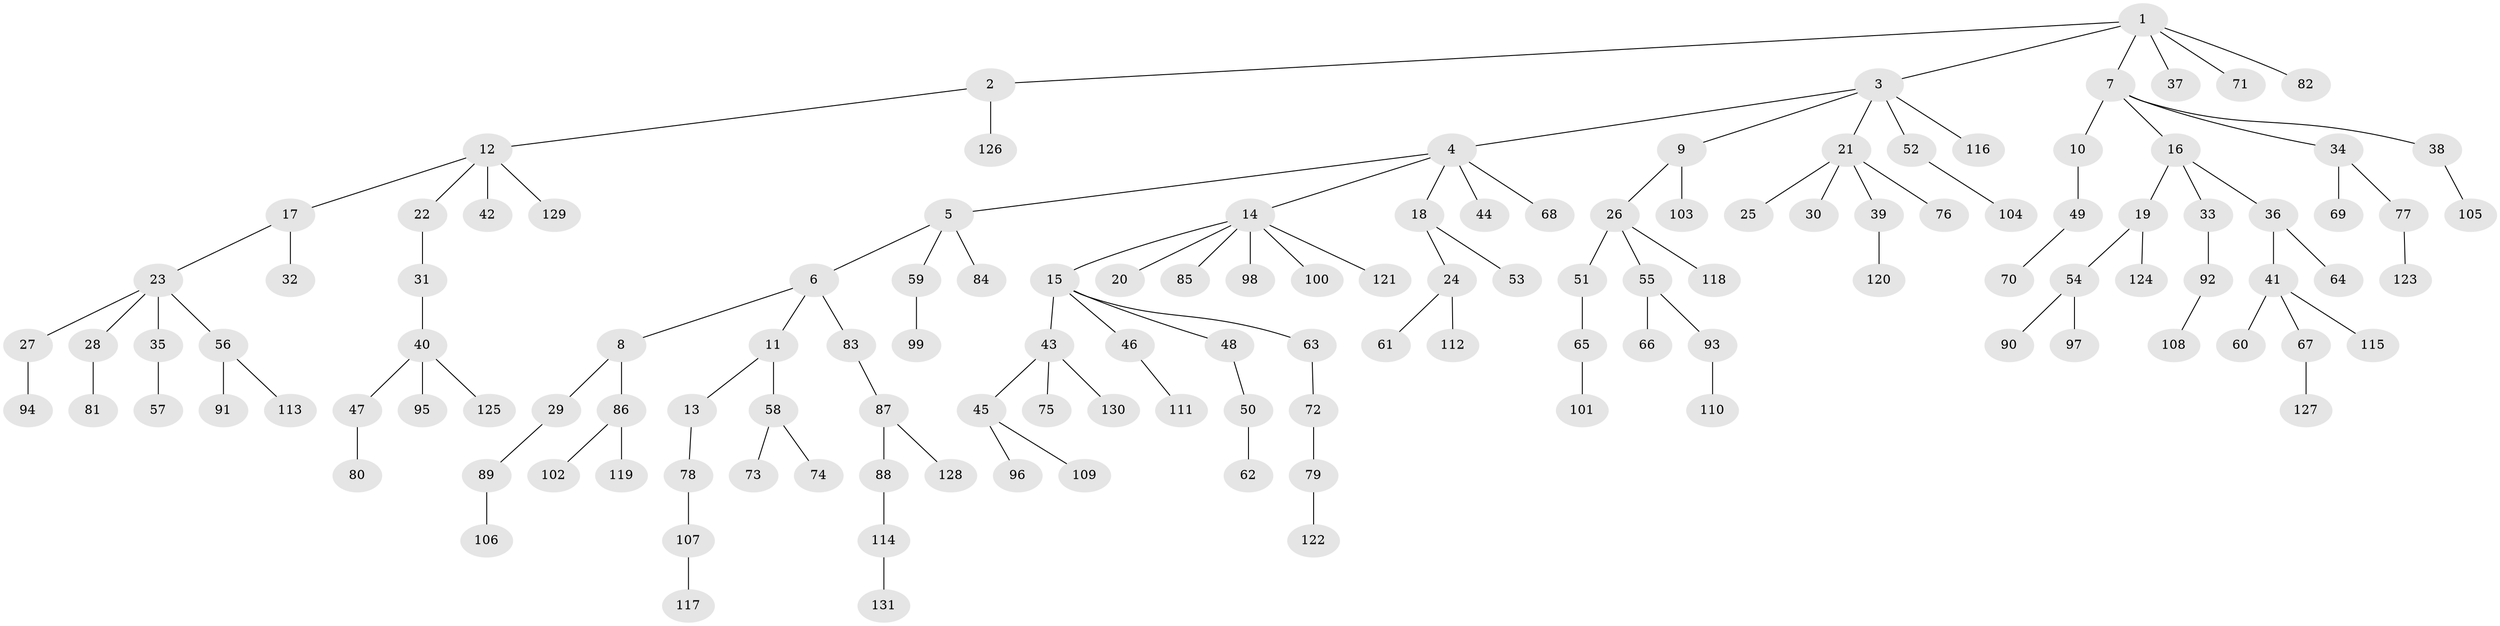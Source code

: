 // coarse degree distribution, {5: 0.045454545454545456, 2: 0.2727272727272727, 1: 0.48484848484848486, 3: 0.10606060606060606, 4: 0.07575757575757576, 6: 0.015151515151515152}
// Generated by graph-tools (version 1.1) at 2025/37/03/04/25 23:37:28]
// undirected, 131 vertices, 130 edges
graph export_dot {
  node [color=gray90,style=filled];
  1;
  2;
  3;
  4;
  5;
  6;
  7;
  8;
  9;
  10;
  11;
  12;
  13;
  14;
  15;
  16;
  17;
  18;
  19;
  20;
  21;
  22;
  23;
  24;
  25;
  26;
  27;
  28;
  29;
  30;
  31;
  32;
  33;
  34;
  35;
  36;
  37;
  38;
  39;
  40;
  41;
  42;
  43;
  44;
  45;
  46;
  47;
  48;
  49;
  50;
  51;
  52;
  53;
  54;
  55;
  56;
  57;
  58;
  59;
  60;
  61;
  62;
  63;
  64;
  65;
  66;
  67;
  68;
  69;
  70;
  71;
  72;
  73;
  74;
  75;
  76;
  77;
  78;
  79;
  80;
  81;
  82;
  83;
  84;
  85;
  86;
  87;
  88;
  89;
  90;
  91;
  92;
  93;
  94;
  95;
  96;
  97;
  98;
  99;
  100;
  101;
  102;
  103;
  104;
  105;
  106;
  107;
  108;
  109;
  110;
  111;
  112;
  113;
  114;
  115;
  116;
  117;
  118;
  119;
  120;
  121;
  122;
  123;
  124;
  125;
  126;
  127;
  128;
  129;
  130;
  131;
  1 -- 2;
  1 -- 3;
  1 -- 7;
  1 -- 37;
  1 -- 71;
  1 -- 82;
  2 -- 12;
  2 -- 126;
  3 -- 4;
  3 -- 9;
  3 -- 21;
  3 -- 52;
  3 -- 116;
  4 -- 5;
  4 -- 14;
  4 -- 18;
  4 -- 44;
  4 -- 68;
  5 -- 6;
  5 -- 59;
  5 -- 84;
  6 -- 8;
  6 -- 11;
  6 -- 83;
  7 -- 10;
  7 -- 16;
  7 -- 34;
  7 -- 38;
  8 -- 29;
  8 -- 86;
  9 -- 26;
  9 -- 103;
  10 -- 49;
  11 -- 13;
  11 -- 58;
  12 -- 17;
  12 -- 22;
  12 -- 42;
  12 -- 129;
  13 -- 78;
  14 -- 15;
  14 -- 20;
  14 -- 85;
  14 -- 98;
  14 -- 100;
  14 -- 121;
  15 -- 43;
  15 -- 46;
  15 -- 48;
  15 -- 63;
  16 -- 19;
  16 -- 33;
  16 -- 36;
  17 -- 23;
  17 -- 32;
  18 -- 24;
  18 -- 53;
  19 -- 54;
  19 -- 124;
  21 -- 25;
  21 -- 30;
  21 -- 39;
  21 -- 76;
  22 -- 31;
  23 -- 27;
  23 -- 28;
  23 -- 35;
  23 -- 56;
  24 -- 61;
  24 -- 112;
  26 -- 51;
  26 -- 55;
  26 -- 118;
  27 -- 94;
  28 -- 81;
  29 -- 89;
  31 -- 40;
  33 -- 92;
  34 -- 69;
  34 -- 77;
  35 -- 57;
  36 -- 41;
  36 -- 64;
  38 -- 105;
  39 -- 120;
  40 -- 47;
  40 -- 95;
  40 -- 125;
  41 -- 60;
  41 -- 67;
  41 -- 115;
  43 -- 45;
  43 -- 75;
  43 -- 130;
  45 -- 96;
  45 -- 109;
  46 -- 111;
  47 -- 80;
  48 -- 50;
  49 -- 70;
  50 -- 62;
  51 -- 65;
  52 -- 104;
  54 -- 90;
  54 -- 97;
  55 -- 66;
  55 -- 93;
  56 -- 91;
  56 -- 113;
  58 -- 73;
  58 -- 74;
  59 -- 99;
  63 -- 72;
  65 -- 101;
  67 -- 127;
  72 -- 79;
  77 -- 123;
  78 -- 107;
  79 -- 122;
  83 -- 87;
  86 -- 102;
  86 -- 119;
  87 -- 88;
  87 -- 128;
  88 -- 114;
  89 -- 106;
  92 -- 108;
  93 -- 110;
  107 -- 117;
  114 -- 131;
}
